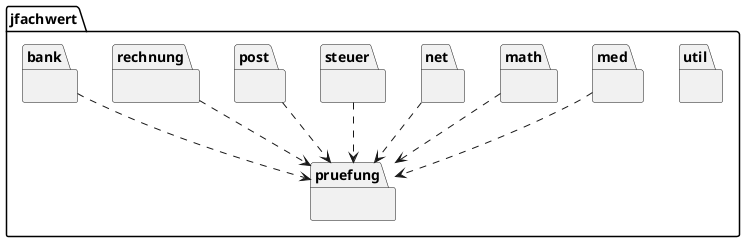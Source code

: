@startuml

package "jfachwert" {

    package "util" {
    }

    package "med" {
    }

    package "math" {
    }

    package "net" {
    }

    package "steuer" {
    }

    package "post" {
    }

    package "rechnung" {
    }

    package "bank" {
    }

    package "pruefung" {
    }

    bank ..> pruefung
    steuer ..> pruefung
    post ..> pruefung
    rechnung ..> pruefung
    net ..> pruefung
    med ..> pruefung
    math ..> pruefung

}

@enduml
